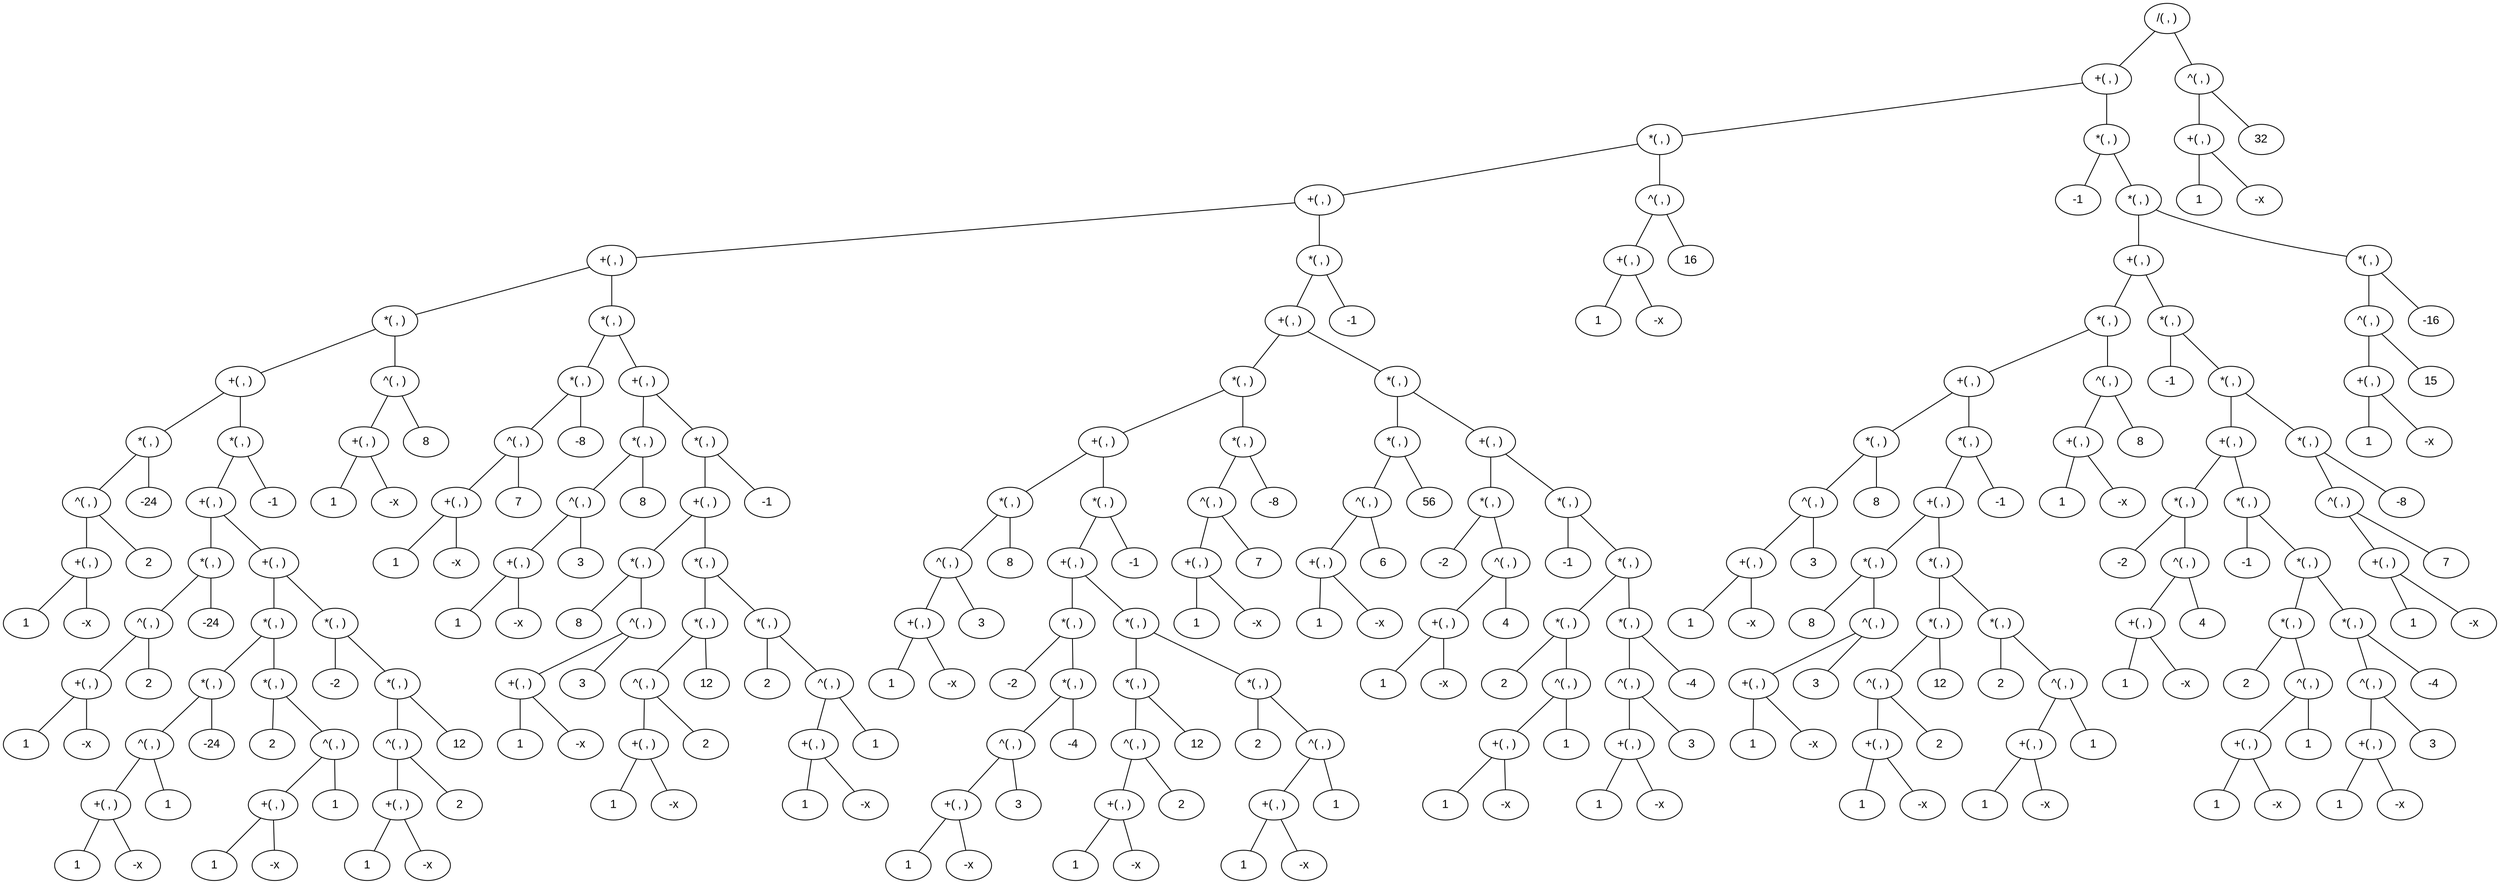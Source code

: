 graph calculus {
node [ fontname = "Arial" ]
node346 [ label = "/( , )" ]
node346 -- node865
node346 -- node350
node865 [ label = "+( , )" ]
node865 -- node347
node865 -- node866
node347 [ label = "*( , )" ]
node347 -- node352
node347 -- node855
node352 [ label = "+( , )" ]
node352 -- node353
node352 -- node564
node353 [ label = "+( , )" ]
node353 -- node354
node353 -- node355
node354 [ label = "*( , )" ]
node354 -- node391
node354 -- node544
node391 [ label = "+( , )" ]
node391 -- node393
node391 -- node416
node393 [ label = "*( , )" ]
node393 -- node412
node393 -- node926
node412 [ label = "^( , )" ]
node412 -- node400
node412 -- node925
node400 [ label = "+( , )" ]
node400 -- node401
node400 -- node402
node401 [ label = "1" ]
node402 [ label = "-x" ]
node925 [ label = "2" ]
node926 [ label = "-24" ]
node416 [ label = "*( , )" ]
node416 -- node443
node416 -- node542
node443 [ label = "+( , )" ]
node443 -- node446
node443 -- node479
node446 [ label = "*( , )" ]
node446 -- node476
node446 -- node929
node476 [ label = "^( , )" ]
node476 -- node464
node476 -- node927
node464 [ label = "+( , )" ]
node464 -- node465
node464 -- node466
node465 [ label = "1" ]
node466 [ label = "-x" ]
node927 [ label = "2" ]
node929 [ label = "-24" ]
node479 [ label = "+( , )" ]
node479 -- node480
node479 -- node481
node480 [ label = "*( , )" ]
node480 -- node490
node480 -- node512
node490 [ label = "*( , )" ]
node490 -- node509
node490 -- node931
node509 [ label = "^( , )" ]
node509 -- node497
node509 -- node930
node497 [ label = "+( , )" ]
node497 -- node498
node497 -- node499
node498 [ label = "1" ]
node499 [ label = "-x" ]
node930 [ label = "1" ]
node931 [ label = "-24" ]
node512 [ label = "*( , )" ]
node512 -- node513
node512 -- node514
node513 [ label = "2" ]
node514 [ label = "^( , )" ]
node514 -- node515
node514 -- node518
node515 [ label = "+( , )" ]
node515 -- node516
node515 -- node517
node516 [ label = "1" ]
node517 [ label = "-x" ]
node518 [ label = "1" ]
node481 [ label = "*( , )" ]
node481 -- node935
node481 -- node482
node935 [ label = "-2" ]
node482 [ label = "*( , )" ]
node482 -- node483
node482 -- node488
node483 [ label = "^( , )" ]
node483 -- node484
node483 -- node487
node484 [ label = "+( , )" ]
node484 -- node485
node484 -- node486
node485 [ label = "1" ]
node486 [ label = "-x" ]
node487 [ label = "2" ]
node488 [ label = "12" ]
node542 [ label = "-1" ]
node544 [ label = "^( , )" ]
node544 -- node545
node544 -- node548
node545 [ label = "+( , )" ]
node545 -- node546
node545 -- node547
node546 [ label = "1" ]
node547 [ label = "-x" ]
node548 [ label = "8" ]
node355 [ label = "*( , )" ]
node355 -- node557
node355 -- node356
node557 [ label = "*( , )" ]
node557 -- node561
node557 -- node895
node561 [ label = "^( , )" ]
node561 -- node549
node561 -- node936
node549 [ label = "+( , )" ]
node549 -- node550
node549 -- node551
node550 [ label = "1" ]
node551 [ label = "-x" ]
node936 [ label = "7" ]
node895 [ label = "-8" ]
node356 [ label = "+( , )" ]
node356 -- node357
node356 -- node364
node357 [ label = "*( , )" ]
node357 -- node358
node357 -- node363
node358 [ label = "^( , )" ]
node358 -- node359
node358 -- node362
node359 [ label = "+( , )" ]
node359 -- node360
node359 -- node361
node360 [ label = "1" ]
node361 [ label = "-x" ]
node362 [ label = "3" ]
node363 [ label = "8" ]
node364 [ label = "*( , )" ]
node364 -- node365
node364 -- node390
node365 [ label = "+( , )" ]
node365 -- node366
node365 -- node375
node366 [ label = "*( , )" ]
node366 -- node896
node366 -- node369
node896 [ label = "8" ]
node369 [ label = "^( , )" ]
node369 -- node370
node369 -- node373
node370 [ label = "+( , )" ]
node370 -- node371
node370 -- node372
node371 [ label = "1" ]
node372 [ label = "-x" ]
node373 [ label = "3" ]
node375 [ label = "*( , )" ]
node375 -- node376
node375 -- node383
node376 [ label = "*( , )" ]
node376 -- node377
node376 -- node382
node377 [ label = "^( , )" ]
node377 -- node378
node377 -- node381
node378 [ label = "+( , )" ]
node378 -- node379
node378 -- node380
node379 [ label = "1" ]
node380 [ label = "-x" ]
node381 [ label = "2" ]
node382 [ label = "12" ]
node383 [ label = "*( , )" ]
node383 -- node384
node383 -- node385
node384 [ label = "2" ]
node385 [ label = "^( , )" ]
node385 -- node386
node385 -- node389
node386 [ label = "+( , )" ]
node386 -- node387
node386 -- node388
node387 [ label = "1" ]
node388 [ label = "-x" ]
node389 [ label = "1" ]
node390 [ label = "-1" ]
node564 [ label = "*( , )" ]
node564 -- node600
node564 -- node565
node600 [ label = "+( , )" ]
node600 -- node601
node600 -- node602
node601 [ label = "*( , )" ]
node601 -- node628
node601 -- node735
node628 [ label = "+( , )" ]
node628 -- node631
node628 -- node654
node631 [ label = "*( , )" ]
node631 -- node651
node631 -- node938
node651 [ label = "^( , )" ]
node651 -- node639
node651 -- node937
node639 [ label = "+( , )" ]
node639 -- node640
node639 -- node641
node640 [ label = "1" ]
node641 [ label = "-x" ]
node937 [ label = "3" ]
node938 [ label = "8" ]
node654 [ label = "*( , )" ]
node654 -- node672
node654 -- node655
node672 [ label = "+( , )" ]
node672 -- node673
node672 -- node674
node673 [ label = "*( , )" ]
node673 -- node942
node673 -- node705
node942 [ label = "-2" ]
node705 [ label = "*( , )" ]
node705 -- node706
node705 -- node711
node706 [ label = "^( , )" ]
node706 -- node707
node706 -- node710
node707 [ label = "+( , )" ]
node707 -- node708
node707 -- node709
node708 [ label = "1" ]
node709 [ label = "-x" ]
node710 [ label = "3" ]
node711 [ label = "-4" ]
node674 [ label = "*( , )" ]
node674 -- node713
node674 -- node675
node713 [ label = "*( , )" ]
node713 -- node732
node713 -- node944
node732 [ label = "^( , )" ]
node732 -- node720
node732 -- node943
node720 [ label = "+( , )" ]
node720 -- node721
node720 -- node722
node721 [ label = "1" ]
node722 [ label = "-x" ]
node943 [ label = "2" ]
node944 [ label = "12" ]
node675 [ label = "*( , )" ]
node675 -- node676
node675 -- node677
node676 [ label = "2" ]
node677 [ label = "^( , )" ]
node677 -- node678
node677 -- node681
node678 [ label = "+( , )" ]
node678 -- node679
node678 -- node680
node679 [ label = "1" ]
node680 [ label = "-x" ]
node681 [ label = "1" ]
node655 [ label = "-1" ]
node735 [ label = "*( , )" ]
node735 -- node736
node735 -- node741
node736 [ label = "^( , )" ]
node736 -- node737
node736 -- node740
node737 [ label = "+( , )" ]
node737 -- node738
node737 -- node739
node738 [ label = "1" ]
node739 [ label = "-x" ]
node740 [ label = "7" ]
node741 [ label = "-8" ]
node602 [ label = "*( , )" ]
node602 -- node743
node602 -- node603
node743 [ label = "*( , )" ]
node743 -- node762
node743 -- node946
node762 [ label = "^( , )" ]
node762 -- node750
node762 -- node945
node750 [ label = "+( , )" ]
node750 -- node751
node750 -- node752
node751 [ label = "1" ]
node752 [ label = "-x" ]
node945 [ label = "6" ]
node946 [ label = "56" ]
node603 [ label = "+( , )" ]
node603 -- node604
node603 -- node611
node604 [ label = "*( , )" ]
node604 -- node605
node604 -- node606
node605 [ label = "-2" ]
node606 [ label = "^( , )" ]
node606 -- node607
node606 -- node610
node607 [ label = "+( , )" ]
node607 -- node608
node607 -- node609
node608 [ label = "1" ]
node609 [ label = "-x" ]
node610 [ label = "4" ]
node611 [ label = "*( , )" ]
node611 -- node612
node611 -- node613
node612 [ label = "-1" ]
node613 [ label = "*( , )" ]
node613 -- node614
node613 -- node621
node614 [ label = "*( , )" ]
node614 -- node615
node614 -- node616
node615 [ label = "2" ]
node616 [ label = "^( , )" ]
node616 -- node617
node616 -- node620
node617 [ label = "+( , )" ]
node617 -- node618
node617 -- node619
node618 [ label = "1" ]
node619 [ label = "-x" ]
node620 [ label = "1" ]
node621 [ label = "*( , )" ]
node621 -- node622
node621 -- node627
node622 [ label = "^( , )" ]
node622 -- node623
node622 -- node626
node623 [ label = "+( , )" ]
node623 -- node624
node623 -- node625
node624 [ label = "1" ]
node625 [ label = "-x" ]
node626 [ label = "3" ]
node627 [ label = "-4" ]
node565 [ label = "-1" ]
node855 [ label = "^( , )" ]
node855 -- node856
node855 -- node859
node856 [ label = "+( , )" ]
node856 -- node857
node856 -- node858
node857 [ label = "1" ]
node858 [ label = "-x" ]
node859 [ label = "16" ]
node866 [ label = "*( , )" ]
node866 -- node867
node866 -- node348
node867 [ label = "-1" ]
node348 [ label = "*( , )" ]
node348 -- node778
node348 -- node773
node778 [ label = "+( , )" ]
node778 -- node779
node778 -- node820
node779 [ label = "*( , )" ]
node779 -- node780
node779 -- node815
node780 [ label = "+( , )" ]
node780 -- node781
node780 -- node788
node781 [ label = "*( , )" ]
node781 -- node782
node781 -- node787
node782 [ label = "^( , )" ]
node782 -- node783
node782 -- node786
node783 [ label = "+( , )" ]
node783 -- node784
node783 -- node785
node784 [ label = "1" ]
node785 [ label = "-x" ]
node786 [ label = "3" ]
node787 [ label = "8" ]
node788 [ label = "*( , )" ]
node788 -- node789
node788 -- node814
node789 [ label = "+( , )" ]
node789 -- node790
node789 -- node799
node790 [ label = "*( , )" ]
node790 -- node919
node790 -- node793
node919 [ label = "8" ]
node793 [ label = "^( , )" ]
node793 -- node794
node793 -- node797
node794 [ label = "+( , )" ]
node794 -- node795
node794 -- node796
node795 [ label = "1" ]
node796 [ label = "-x" ]
node797 [ label = "3" ]
node799 [ label = "*( , )" ]
node799 -- node800
node799 -- node807
node800 [ label = "*( , )" ]
node800 -- node801
node800 -- node806
node801 [ label = "^( , )" ]
node801 -- node802
node801 -- node805
node802 [ label = "+( , )" ]
node802 -- node803
node802 -- node804
node803 [ label = "1" ]
node804 [ label = "-x" ]
node805 [ label = "2" ]
node806 [ label = "12" ]
node807 [ label = "*( , )" ]
node807 -- node808
node807 -- node809
node808 [ label = "2" ]
node809 [ label = "^( , )" ]
node809 -- node810
node809 -- node813
node810 [ label = "+( , )" ]
node810 -- node811
node810 -- node812
node811 [ label = "1" ]
node812 [ label = "-x" ]
node813 [ label = "1" ]
node814 [ label = "-1" ]
node815 [ label = "^( , )" ]
node815 -- node816
node815 -- node819
node816 [ label = "+( , )" ]
node816 -- node817
node816 -- node818
node817 [ label = "1" ]
node818 [ label = "-x" ]
node819 [ label = "8" ]
node820 [ label = "*( , )" ]
node820 -- node821
node820 -- node822
node821 [ label = "-1" ]
node822 [ label = "*( , )" ]
node822 -- node823
node822 -- node848
node823 [ label = "+( , )" ]
node823 -- node824
node823 -- node831
node824 [ label = "*( , )" ]
node824 -- node825
node824 -- node826
node825 [ label = "-2" ]
node826 [ label = "^( , )" ]
node826 -- node827
node826 -- node830
node827 [ label = "+( , )" ]
node827 -- node828
node827 -- node829
node828 [ label = "1" ]
node829 [ label = "-x" ]
node830 [ label = "4" ]
node831 [ label = "*( , )" ]
node831 -- node832
node831 -- node833
node832 [ label = "-1" ]
node833 [ label = "*( , )" ]
node833 -- node834
node833 -- node841
node834 [ label = "*( , )" ]
node834 -- node835
node834 -- node836
node835 [ label = "2" ]
node836 [ label = "^( , )" ]
node836 -- node837
node836 -- node840
node837 [ label = "+( , )" ]
node837 -- node838
node837 -- node839
node838 [ label = "1" ]
node839 [ label = "-x" ]
node840 [ label = "1" ]
node841 [ label = "*( , )" ]
node841 -- node842
node841 -- node847
node842 [ label = "^( , )" ]
node842 -- node843
node842 -- node846
node843 [ label = "+( , )" ]
node843 -- node844
node843 -- node845
node844 [ label = "1" ]
node845 [ label = "-x" ]
node846 [ label = "3" ]
node847 [ label = "-4" ]
node848 [ label = "*( , )" ]
node848 -- node849
node848 -- node854
node849 [ label = "^( , )" ]
node849 -- node850
node849 -- node853
node850 [ label = "+( , )" ]
node850 -- node851
node850 -- node852
node851 [ label = "1" ]
node852 [ label = "-x" ]
node853 [ label = "7" ]
node854 [ label = "-8" ]
node773 [ label = "*( , )" ]
node773 -- node777
node773 -- node923
node777 [ label = "^( , )" ]
node777 -- node765
node777 -- node947
node765 [ label = "+( , )" ]
node765 -- node766
node765 -- node767
node766 [ label = "1" ]
node767 [ label = "-x" ]
node947 [ label = "15" ]
node923 [ label = "-16" ]
node350 [ label = "^( , )" ]
node350 -- node861
node350 -- node924
node861 [ label = "+( , )" ]
node861 -- node862
node861 -- node863
node862 [ label = "1" ]
node863 [ label = "-x" ]
node924 [ label = "32" ]
}
